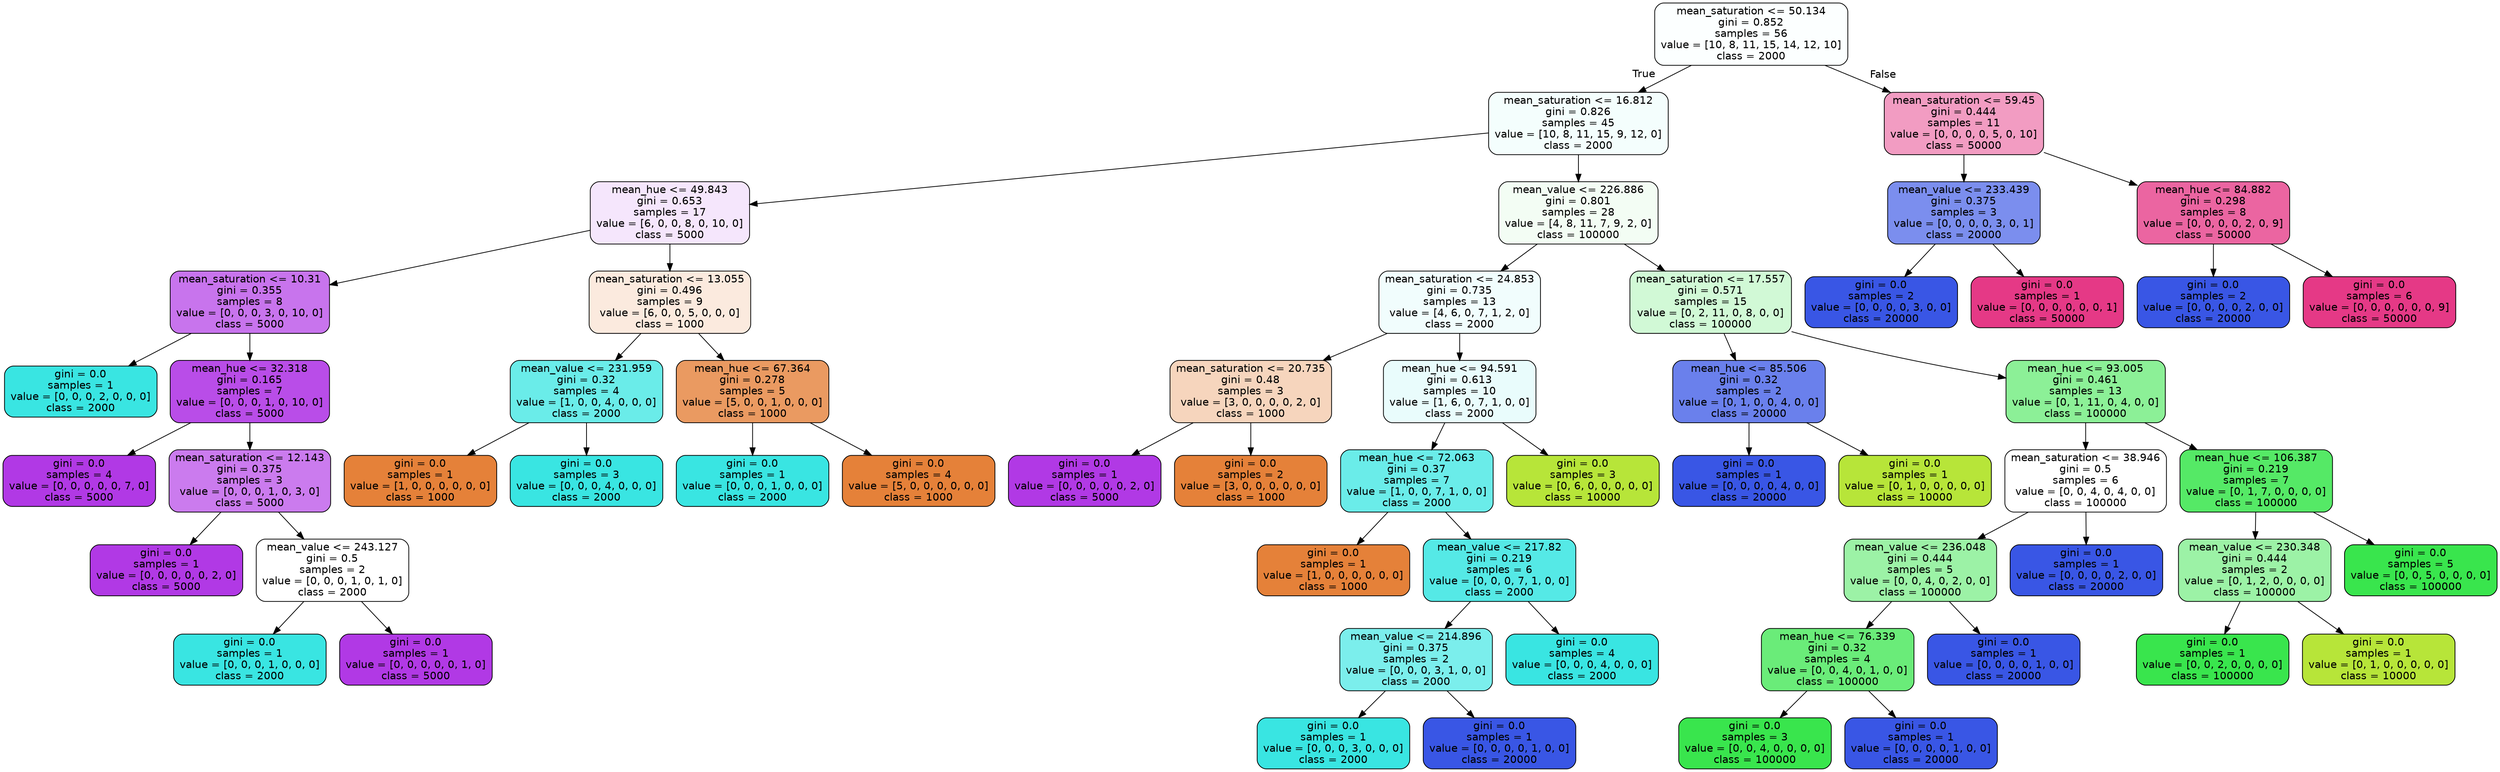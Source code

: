 digraph Tree {
node [shape=box, style="filled, rounded", color="black", fontname="helvetica"] ;
edge [fontname="helvetica"] ;
0 [label="mean_saturation <= 50.134\ngini = 0.852\nsamples = 56\nvalue = [10, 8, 11, 15, 14, 12, 10]\nclass = 2000", fillcolor="#fcffff"] ;
1 [label="mean_saturation <= 16.812\ngini = 0.826\nsamples = 45\nvalue = [10, 8, 11, 15, 9, 12, 0]\nclass = 2000", fillcolor="#f4fefd"] ;
0 -> 1 [labeldistance=2.5, labelangle=45, headlabel="True"] ;
2 [label="mean_hue <= 49.843\ngini = 0.653\nsamples = 17\nvalue = [6, 0, 0, 8, 0, 10, 0]\nclass = 5000", fillcolor="#f5e6fc"] ;
1 -> 2 ;
3 [label="mean_saturation <= 10.31\ngini = 0.355\nsamples = 8\nvalue = [0, 0, 0, 3, 0, 10, 0]\nclass = 5000", fillcolor="#c874ed"] ;
2 -> 3 ;
4 [label="gini = 0.0\nsamples = 1\nvalue = [0, 0, 0, 2, 0, 0, 0]\nclass = 2000", fillcolor="#39e5e2"] ;
3 -> 4 ;
5 [label="mean_hue <= 32.318\ngini = 0.165\nsamples = 7\nvalue = [0, 0, 0, 1, 0, 10, 0]\nclass = 5000", fillcolor="#b94de8"] ;
3 -> 5 ;
6 [label="gini = 0.0\nsamples = 4\nvalue = [0, 0, 0, 0, 0, 7, 0]\nclass = 5000", fillcolor="#b139e5"] ;
5 -> 6 ;
7 [label="mean_saturation <= 12.143\ngini = 0.375\nsamples = 3\nvalue = [0, 0, 0, 1, 0, 3, 0]\nclass = 5000", fillcolor="#cb7bee"] ;
5 -> 7 ;
8 [label="gini = 0.0\nsamples = 1\nvalue = [0, 0, 0, 0, 0, 2, 0]\nclass = 5000", fillcolor="#b139e5"] ;
7 -> 8 ;
9 [label="mean_value <= 243.127\ngini = 0.5\nsamples = 2\nvalue = [0, 0, 0, 1, 0, 1, 0]\nclass = 2000", fillcolor="#ffffff"] ;
7 -> 9 ;
10 [label="gini = 0.0\nsamples = 1\nvalue = [0, 0, 0, 1, 0, 0, 0]\nclass = 2000", fillcolor="#39e5e2"] ;
9 -> 10 ;
11 [label="gini = 0.0\nsamples = 1\nvalue = [0, 0, 0, 0, 0, 1, 0]\nclass = 5000", fillcolor="#b139e5"] ;
9 -> 11 ;
12 [label="mean_saturation <= 13.055\ngini = 0.496\nsamples = 9\nvalue = [6, 0, 0, 5, 0, 0, 0]\nclass = 1000", fillcolor="#fbeade"] ;
2 -> 12 ;
13 [label="mean_value <= 231.959\ngini = 0.32\nsamples = 4\nvalue = [1, 0, 0, 4, 0, 0, 0]\nclass = 2000", fillcolor="#6aece9"] ;
12 -> 13 ;
14 [label="gini = 0.0\nsamples = 1\nvalue = [1, 0, 0, 0, 0, 0, 0]\nclass = 1000", fillcolor="#e58139"] ;
13 -> 14 ;
15 [label="gini = 0.0\nsamples = 3\nvalue = [0, 0, 0, 4, 0, 0, 0]\nclass = 2000", fillcolor="#39e5e2"] ;
13 -> 15 ;
16 [label="mean_hue <= 67.364\ngini = 0.278\nsamples = 5\nvalue = [5, 0, 0, 1, 0, 0, 0]\nclass = 1000", fillcolor="#ea9a61"] ;
12 -> 16 ;
17 [label="gini = 0.0\nsamples = 1\nvalue = [0, 0, 0, 1, 0, 0, 0]\nclass = 2000", fillcolor="#39e5e2"] ;
16 -> 17 ;
18 [label="gini = 0.0\nsamples = 4\nvalue = [5, 0, 0, 0, 0, 0, 0]\nclass = 1000", fillcolor="#e58139"] ;
16 -> 18 ;
19 [label="mean_value <= 226.886\ngini = 0.801\nsamples = 28\nvalue = [4, 8, 11, 7, 9, 2, 0]\nclass = 100000", fillcolor="#f3fdf4"] ;
1 -> 19 ;
20 [label="mean_saturation <= 24.853\ngini = 0.735\nsamples = 13\nvalue = [4, 6, 0, 7, 1, 2, 0]\nclass = 2000", fillcolor="#f1fdfd"] ;
19 -> 20 ;
21 [label="mean_saturation <= 20.735\ngini = 0.48\nsamples = 3\nvalue = [3, 0, 0, 0, 0, 2, 0]\nclass = 1000", fillcolor="#f6d5bd"] ;
20 -> 21 ;
22 [label="gini = 0.0\nsamples = 1\nvalue = [0, 0, 0, 0, 0, 2, 0]\nclass = 5000", fillcolor="#b139e5"] ;
21 -> 22 ;
23 [label="gini = 0.0\nsamples = 2\nvalue = [3, 0, 0, 0, 0, 0, 0]\nclass = 1000", fillcolor="#e58139"] ;
21 -> 23 ;
24 [label="mean_hue <= 94.591\ngini = 0.613\nsamples = 10\nvalue = [1, 6, 0, 7, 1, 0, 0]\nclass = 2000", fillcolor="#e9fcfc"] ;
20 -> 24 ;
25 [label="mean_hue <= 72.063\ngini = 0.37\nsamples = 7\nvalue = [1, 0, 0, 7, 1, 0, 0]\nclass = 2000", fillcolor="#6aece9"] ;
24 -> 25 ;
26 [label="gini = 0.0\nsamples = 1\nvalue = [1, 0, 0, 0, 0, 0, 0]\nclass = 1000", fillcolor="#e58139"] ;
25 -> 26 ;
27 [label="mean_value <= 217.82\ngini = 0.219\nsamples = 6\nvalue = [0, 0, 0, 7, 1, 0, 0]\nclass = 2000", fillcolor="#55e9e6"] ;
25 -> 27 ;
28 [label="mean_value <= 214.896\ngini = 0.375\nsamples = 2\nvalue = [0, 0, 0, 3, 1, 0, 0]\nclass = 2000", fillcolor="#7beeec"] ;
27 -> 28 ;
29 [label="gini = 0.0\nsamples = 1\nvalue = [0, 0, 0, 3, 0, 0, 0]\nclass = 2000", fillcolor="#39e5e2"] ;
28 -> 29 ;
30 [label="gini = 0.0\nsamples = 1\nvalue = [0, 0, 0, 0, 1, 0, 0]\nclass = 20000", fillcolor="#3956e5"] ;
28 -> 30 ;
31 [label="gini = 0.0\nsamples = 4\nvalue = [0, 0, 0, 4, 0, 0, 0]\nclass = 2000", fillcolor="#39e5e2"] ;
27 -> 31 ;
32 [label="gini = 0.0\nsamples = 3\nvalue = [0, 6, 0, 0, 0, 0, 0]\nclass = 10000", fillcolor="#b7e539"] ;
24 -> 32 ;
33 [label="mean_saturation <= 17.557\ngini = 0.571\nsamples = 15\nvalue = [0, 2, 11, 0, 8, 0, 0]\nclass = 100000", fillcolor="#d1f9d6"] ;
19 -> 33 ;
34 [label="mean_hue <= 85.506\ngini = 0.32\nsamples = 2\nvalue = [0, 1, 0, 0, 4, 0, 0]\nclass = 20000", fillcolor="#6a80ec"] ;
33 -> 34 ;
35 [label="gini = 0.0\nsamples = 1\nvalue = [0, 0, 0, 0, 4, 0, 0]\nclass = 20000", fillcolor="#3956e5"] ;
34 -> 35 ;
36 [label="gini = 0.0\nsamples = 1\nvalue = [0, 1, 0, 0, 0, 0, 0]\nclass = 10000", fillcolor="#b7e539"] ;
34 -> 36 ;
37 [label="mean_hue <= 93.005\ngini = 0.461\nsamples = 13\nvalue = [0, 1, 11, 0, 4, 0, 0]\nclass = 100000", fillcolor="#8cf097"] ;
33 -> 37 ;
38 [label="mean_saturation <= 38.946\ngini = 0.5\nsamples = 6\nvalue = [0, 0, 4, 0, 4, 0, 0]\nclass = 100000", fillcolor="#ffffff"] ;
37 -> 38 ;
39 [label="mean_value <= 236.048\ngini = 0.444\nsamples = 5\nvalue = [0, 0, 4, 0, 2, 0, 0]\nclass = 100000", fillcolor="#9cf2a6"] ;
38 -> 39 ;
40 [label="mean_hue <= 76.339\ngini = 0.32\nsamples = 4\nvalue = [0, 0, 4, 0, 1, 0, 0]\nclass = 100000", fillcolor="#6aec79"] ;
39 -> 40 ;
41 [label="gini = 0.0\nsamples = 3\nvalue = [0, 0, 4, 0, 0, 0, 0]\nclass = 100000", fillcolor="#39e54d"] ;
40 -> 41 ;
42 [label="gini = 0.0\nsamples = 1\nvalue = [0, 0, 0, 0, 1, 0, 0]\nclass = 20000", fillcolor="#3956e5"] ;
40 -> 42 ;
43 [label="gini = 0.0\nsamples = 1\nvalue = [0, 0, 0, 0, 1, 0, 0]\nclass = 20000", fillcolor="#3956e5"] ;
39 -> 43 ;
44 [label="gini = 0.0\nsamples = 1\nvalue = [0, 0, 0, 0, 2, 0, 0]\nclass = 20000", fillcolor="#3956e5"] ;
38 -> 44 ;
45 [label="mean_hue <= 106.387\ngini = 0.219\nsamples = 7\nvalue = [0, 1, 7, 0, 0, 0, 0]\nclass = 100000", fillcolor="#55e966"] ;
37 -> 45 ;
46 [label="mean_value <= 230.348\ngini = 0.444\nsamples = 2\nvalue = [0, 1, 2, 0, 0, 0, 0]\nclass = 100000", fillcolor="#9cf2a6"] ;
45 -> 46 ;
47 [label="gini = 0.0\nsamples = 1\nvalue = [0, 0, 2, 0, 0, 0, 0]\nclass = 100000", fillcolor="#39e54d"] ;
46 -> 47 ;
48 [label="gini = 0.0\nsamples = 1\nvalue = [0, 1, 0, 0, 0, 0, 0]\nclass = 10000", fillcolor="#b7e539"] ;
46 -> 48 ;
49 [label="gini = 0.0\nsamples = 5\nvalue = [0, 0, 5, 0, 0, 0, 0]\nclass = 100000", fillcolor="#39e54d"] ;
45 -> 49 ;
50 [label="mean_saturation <= 59.45\ngini = 0.444\nsamples = 11\nvalue = [0, 0, 0, 0, 5, 0, 10]\nclass = 50000", fillcolor="#f29cc2"] ;
0 -> 50 [labeldistance=2.5, labelangle=-45, headlabel="False"] ;
51 [label="mean_value <= 233.439\ngini = 0.375\nsamples = 3\nvalue = [0, 0, 0, 0, 3, 0, 1]\nclass = 20000", fillcolor="#7b8eee"] ;
50 -> 51 ;
52 [label="gini = 0.0\nsamples = 2\nvalue = [0, 0, 0, 0, 3, 0, 0]\nclass = 20000", fillcolor="#3956e5"] ;
51 -> 52 ;
53 [label="gini = 0.0\nsamples = 1\nvalue = [0, 0, 0, 0, 0, 0, 1]\nclass = 50000", fillcolor="#e53986"] ;
51 -> 53 ;
54 [label="mean_hue <= 84.882\ngini = 0.298\nsamples = 8\nvalue = [0, 0, 0, 0, 2, 0, 9]\nclass = 50000", fillcolor="#eb65a1"] ;
50 -> 54 ;
55 [label="gini = 0.0\nsamples = 2\nvalue = [0, 0, 0, 0, 2, 0, 0]\nclass = 20000", fillcolor="#3956e5"] ;
54 -> 55 ;
56 [label="gini = 0.0\nsamples = 6\nvalue = [0, 0, 0, 0, 0, 0, 9]\nclass = 50000", fillcolor="#e53986"] ;
54 -> 56 ;
}